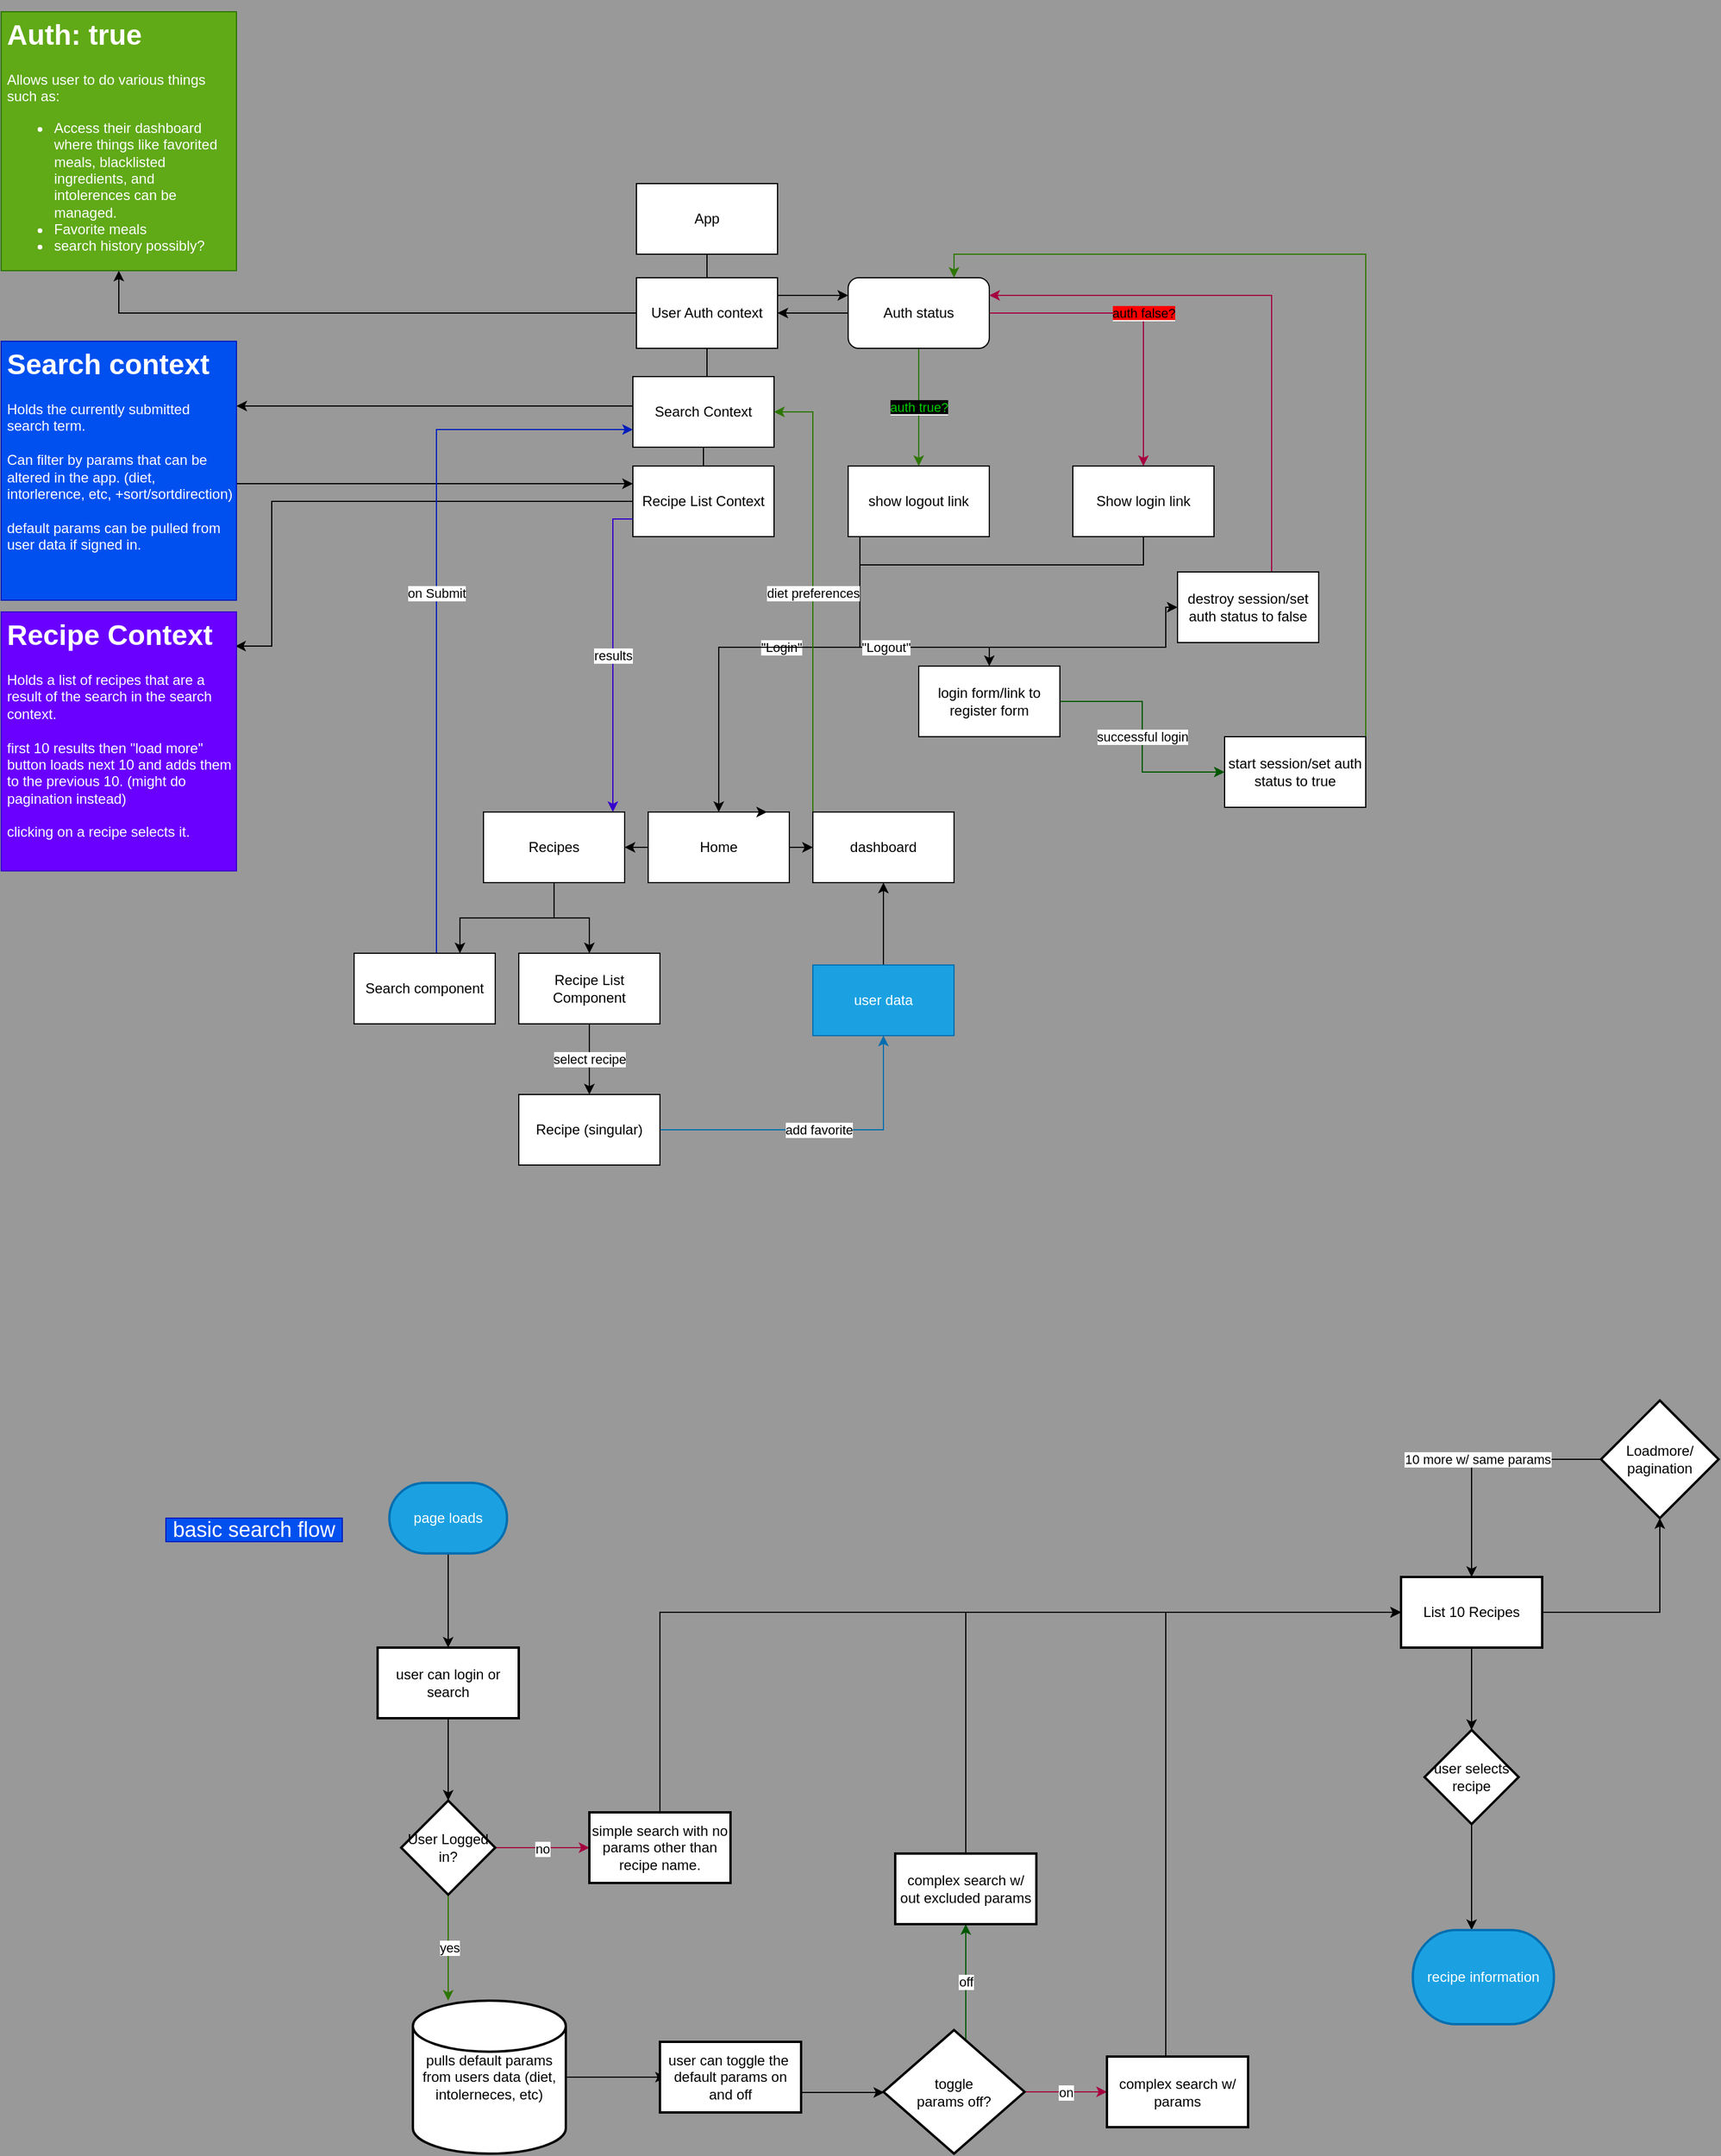 <mxfile version="15.2.7" type="device"><diagram id="se7ZsSzBi5rcnI5Hb2Ar" name="Page-1"><mxGraphModel dx="1718" dy="2154" grid="1" gridSize="10" guides="1" tooltips="1" connect="1" arrows="1" fold="1" page="1" pageScale="1" pageWidth="827" pageHeight="1169" background="#999999" math="0" shadow="0"><root><mxCell id="0"/><mxCell id="1" parent="0"/><mxCell id="MrfJrdbSkNYYRDAZ90yj-49" value="App" style="rounded=0;whiteSpace=wrap;html=1;" vertex="1" parent="1"><mxGeometry x="710" y="-584" width="120" height="60" as="geometry"/></mxCell><mxCell id="MrfJrdbSkNYYRDAZ90yj-74" value="&quot;Login&quot;" style="edgeStyle=orthogonalEdgeStyle;rounded=0;orthogonalLoop=1;jettySize=auto;html=1;" edge="1" parent="1" source="MrfJrdbSkNYYRDAZ90yj-50" target="MrfJrdbSkNYYRDAZ90yj-73"><mxGeometry relative="1" as="geometry"><Array as="points"><mxPoint x="780" y="-190"/><mxPoint x="1010" y="-190"/></Array></mxGeometry></mxCell><mxCell id="MrfJrdbSkNYYRDAZ90yj-82" value="&quot;Logout&quot;" style="edgeStyle=orthogonalEdgeStyle;rounded=0;orthogonalLoop=1;jettySize=auto;html=1;entryX=0;entryY=0.5;entryDx=0;entryDy=0;" edge="1" parent="1" source="MrfJrdbSkNYYRDAZ90yj-50" target="MrfJrdbSkNYYRDAZ90yj-81"><mxGeometry relative="1" as="geometry"><Array as="points"><mxPoint x="780" y="-190"/><mxPoint x="1160" y="-190"/></Array></mxGeometry></mxCell><mxCell id="MrfJrdbSkNYYRDAZ90yj-121" style="edgeStyle=orthogonalEdgeStyle;rounded=0;orthogonalLoop=1;jettySize=auto;html=1;startArrow=none;startFill=0;endArrow=classic;endFill=1;" edge="1" parent="1" source="MrfJrdbSkNYYRDAZ90yj-50" target="MrfJrdbSkNYYRDAZ90yj-104"><mxGeometry relative="1" as="geometry"/></mxCell><mxCell id="MrfJrdbSkNYYRDAZ90yj-122" style="edgeStyle=orthogonalEdgeStyle;rounded=0;orthogonalLoop=1;jettySize=auto;html=1;exitX=0;exitY=0.5;exitDx=0;exitDy=0;entryX=1;entryY=0.5;entryDx=0;entryDy=0;startArrow=none;startFill=0;endArrow=classic;endFill=1;" edge="1" parent="1" source="MrfJrdbSkNYYRDAZ90yj-50" target="MrfJrdbSkNYYRDAZ90yj-106"><mxGeometry relative="1" as="geometry"/></mxCell><mxCell id="MrfJrdbSkNYYRDAZ90yj-50" value="Home" style="whiteSpace=wrap;html=1;rounded=0;" vertex="1" parent="1"><mxGeometry x="720" y="-50" width="120" height="60" as="geometry"/></mxCell><mxCell id="MrfJrdbSkNYYRDAZ90yj-89" style="edgeStyle=orthogonalEdgeStyle;rounded=0;orthogonalLoop=1;jettySize=auto;html=1;entryX=1;entryY=0.25;entryDx=0;entryDy=0;" edge="1" parent="1" source="MrfJrdbSkNYYRDAZ90yj-54" target="MrfJrdbSkNYYRDAZ90yj-88"><mxGeometry relative="1" as="geometry"><Array as="points"><mxPoint x="590" y="-395"/><mxPoint x="590" y="-395"/></Array></mxGeometry></mxCell><mxCell id="MrfJrdbSkNYYRDAZ90yj-65" style="edgeStyle=orthogonalEdgeStyle;rounded=0;orthogonalLoop=1;jettySize=auto;html=1;exitX=1;exitY=0.25;exitDx=0;exitDy=0;entryX=0;entryY=0.25;entryDx=0;entryDy=0;" edge="1" parent="1" source="MrfJrdbSkNYYRDAZ90yj-55" target="MrfJrdbSkNYYRDAZ90yj-60"><mxGeometry relative="1" as="geometry"/></mxCell><mxCell id="MrfJrdbSkNYYRDAZ90yj-85" style="edgeStyle=orthogonalEdgeStyle;rounded=0;orthogonalLoop=1;jettySize=auto;html=1;" edge="1" parent="1" source="MrfJrdbSkNYYRDAZ90yj-55" target="MrfJrdbSkNYYRDAZ90yj-83"><mxGeometry relative="1" as="geometry"/></mxCell><mxCell id="MrfJrdbSkNYYRDAZ90yj-55" value="User Auth context" style="whiteSpace=wrap;html=1;rounded=0;" vertex="1" parent="1"><mxGeometry x="710" y="-504" width="120" height="60" as="geometry"/></mxCell><mxCell id="MrfJrdbSkNYYRDAZ90yj-56" value="" style="edgeStyle=orthogonalEdgeStyle;rounded=0;orthogonalLoop=1;jettySize=auto;html=1;endArrow=none;" edge="1" parent="1" source="MrfJrdbSkNYYRDAZ90yj-49" target="MrfJrdbSkNYYRDAZ90yj-55"><mxGeometry relative="1" as="geometry"><mxPoint x="790" y="-524" as="sourcePoint"/><mxPoint x="790" y="-364" as="targetPoint"/></mxGeometry></mxCell><mxCell id="MrfJrdbSkNYYRDAZ90yj-66" value="" style="edgeStyle=orthogonalEdgeStyle;rounded=0;orthogonalLoop=1;jettySize=auto;html=1;" edge="1" parent="1" source="MrfJrdbSkNYYRDAZ90yj-60" target="MrfJrdbSkNYYRDAZ90yj-55"><mxGeometry relative="1" as="geometry"/></mxCell><mxCell id="MrfJrdbSkNYYRDAZ90yj-86" value="&lt;span style=&quot;background-color: rgb(255 , 0 , 0)&quot;&gt;auth false?&lt;/span&gt;" style="edgeStyle=orthogonalEdgeStyle;rounded=0;orthogonalLoop=1;jettySize=auto;html=1;fillColor=#d80073;strokeColor=#A50040;" edge="1" parent="1" source="MrfJrdbSkNYYRDAZ90yj-60" target="MrfJrdbSkNYYRDAZ90yj-67"><mxGeometry relative="1" as="geometry"/></mxCell><mxCell id="MrfJrdbSkNYYRDAZ90yj-87" value="&lt;span style=&quot;background-color: rgb(0 , 0 , 0)&quot;&gt;&lt;font color=&quot;#00cc00&quot;&gt;auth true?&lt;/font&gt;&lt;/span&gt;" style="edgeStyle=orthogonalEdgeStyle;rounded=0;orthogonalLoop=1;jettySize=auto;html=1;entryX=0.5;entryY=0;entryDx=0;entryDy=0;fillColor=#60a917;strokeColor=#2D7600;" edge="1" parent="1" source="MrfJrdbSkNYYRDAZ90yj-60" target="MrfJrdbSkNYYRDAZ90yj-69"><mxGeometry relative="1" as="geometry"/></mxCell><mxCell id="MrfJrdbSkNYYRDAZ90yj-60" value="Auth status" style="rounded=1;whiteSpace=wrap;html=1;" vertex="1" parent="1"><mxGeometry x="890" y="-504" width="120" height="60" as="geometry"/></mxCell><mxCell id="MrfJrdbSkNYYRDAZ90yj-94" style="edgeStyle=orthogonalEdgeStyle;rounded=0;orthogonalLoop=1;jettySize=auto;html=1;" edge="1" parent="1" source="MrfJrdbSkNYYRDAZ90yj-67" target="MrfJrdbSkNYYRDAZ90yj-50"><mxGeometry relative="1" as="geometry"><Array as="points"><mxPoint x="1141" y="-260"/><mxPoint x="900" y="-260"/><mxPoint x="900" y="-190"/><mxPoint x="780" y="-190"/></Array></mxGeometry></mxCell><mxCell id="MrfJrdbSkNYYRDAZ90yj-67" value="Show login link" style="whiteSpace=wrap;html=1;rounded=0;shadow=0;sketch=0;" vertex="1" parent="1"><mxGeometry x="1081" y="-344" width="120" height="60" as="geometry"/></mxCell><mxCell id="MrfJrdbSkNYYRDAZ90yj-71" style="edgeStyle=orthogonalEdgeStyle;rounded=0;orthogonalLoop=1;jettySize=auto;html=1;entryX=0.842;entryY=0;entryDx=0;entryDy=0;entryPerimeter=0;" edge="1" parent="1" source="MrfJrdbSkNYYRDAZ90yj-69" target="MrfJrdbSkNYYRDAZ90yj-50"><mxGeometry relative="1" as="geometry"><Array as="points"><mxPoint x="900" y="-190"/><mxPoint x="780" y="-190"/><mxPoint x="780" y="-50"/></Array></mxGeometry></mxCell><mxCell id="MrfJrdbSkNYYRDAZ90yj-69" value="show logout link" style="rounded=0;whiteSpace=wrap;html=1;" vertex="1" parent="1"><mxGeometry x="890" y="-344" width="120" height="60" as="geometry"/></mxCell><mxCell id="MrfJrdbSkNYYRDAZ90yj-79" value="successful login" style="edgeStyle=orthogonalEdgeStyle;rounded=0;orthogonalLoop=1;jettySize=auto;html=1;fillColor=#008a00;strokeColor=#005700;" edge="1" parent="1" source="MrfJrdbSkNYYRDAZ90yj-73" target="MrfJrdbSkNYYRDAZ90yj-78"><mxGeometry relative="1" as="geometry"/></mxCell><mxCell id="MrfJrdbSkNYYRDAZ90yj-73" value="login form/link to register form" style="whiteSpace=wrap;html=1;rounded=0;" vertex="1" parent="1"><mxGeometry x="950" y="-174" width="120" height="60" as="geometry"/></mxCell><mxCell id="MrfJrdbSkNYYRDAZ90yj-80" style="edgeStyle=orthogonalEdgeStyle;rounded=0;orthogonalLoop=1;jettySize=auto;html=1;entryX=0.75;entryY=0;entryDx=0;entryDy=0;fillColor=#60a917;strokeColor=#2D7600;" edge="1" parent="1" source="MrfJrdbSkNYYRDAZ90yj-78" target="MrfJrdbSkNYYRDAZ90yj-60"><mxGeometry relative="1" as="geometry"><Array as="points"><mxPoint x="1330" y="-524"/><mxPoint x="980" y="-524"/></Array></mxGeometry></mxCell><mxCell id="MrfJrdbSkNYYRDAZ90yj-78" value="start session/set auth status to true" style="whiteSpace=wrap;html=1;rounded=0;" vertex="1" parent="1"><mxGeometry x="1210" y="-114" width="120" height="60" as="geometry"/></mxCell><mxCell id="MrfJrdbSkNYYRDAZ90yj-103" style="edgeStyle=orthogonalEdgeStyle;rounded=0;orthogonalLoop=1;jettySize=auto;html=1;entryX=1;entryY=0.25;entryDx=0;entryDy=0;startArrow=none;startFill=0;endArrow=classic;endFill=1;fillColor=#d80073;strokeColor=#A50040;" edge="1" parent="1" source="MrfJrdbSkNYYRDAZ90yj-81" target="MrfJrdbSkNYYRDAZ90yj-60"><mxGeometry relative="1" as="geometry"><Array as="points"><mxPoint x="1250" y="-489"/></Array></mxGeometry></mxCell><mxCell id="MrfJrdbSkNYYRDAZ90yj-81" value="destroy session/set auth status to false" style="whiteSpace=wrap;html=1;rounded=0;" vertex="1" parent="1"><mxGeometry x="1170" y="-254" width="120" height="60" as="geometry"/></mxCell><mxCell id="MrfJrdbSkNYYRDAZ90yj-83" value="&lt;h1&gt;Auth: true&lt;/h1&gt;&lt;div&gt;Allows user to do various things such as:&lt;/div&gt;&lt;div&gt;&lt;ul&gt;&lt;li&gt;Access their dashboard where things like favorited meals, blacklisted ingredients, and intolerences can be managed.&lt;/li&gt;&lt;li&gt;Favorite meals&lt;/li&gt;&lt;li&gt;search history possibly?&lt;/li&gt;&lt;/ul&gt;&lt;/div&gt;" style="text;html=1;strokeColor=#2D7600;fillColor=#60a917;spacing=5;spacingTop=-20;whiteSpace=wrap;overflow=hidden;rounded=0;shadow=0;sketch=0;fontColor=#ffffff;" vertex="1" parent="1"><mxGeometry x="170" y="-730" width="200" height="220" as="geometry"/></mxCell><mxCell id="MrfJrdbSkNYYRDAZ90yj-91" style="edgeStyle=orthogonalEdgeStyle;rounded=0;orthogonalLoop=1;jettySize=auto;html=1;entryX=0;entryY=0.25;entryDx=0;entryDy=0;" edge="1" parent="1" source="MrfJrdbSkNYYRDAZ90yj-88" target="MrfJrdbSkNYYRDAZ90yj-53"><mxGeometry relative="1" as="geometry"><Array as="points"><mxPoint x="500" y="-329"/><mxPoint x="500" y="-329"/></Array></mxGeometry></mxCell><mxCell id="MrfJrdbSkNYYRDAZ90yj-88" value="&lt;h1&gt;Search context&lt;/h1&gt;&lt;div&gt;Holds the currently submitted search term.&lt;/div&gt;&lt;div&gt;&lt;br&gt;&lt;/div&gt;&lt;div&gt;Can filter by params that can be altered in the app. (diet, intorlerence, etc, +sort/sortdirection)&lt;/div&gt;&lt;div&gt;&lt;br&gt;&lt;/div&gt;&lt;div&gt;default params can be pulled from user data if signed in.&lt;/div&gt;" style="text;html=1;strokeColor=#001DBC;fillColor=#0050ef;spacing=5;spacingTop=-20;whiteSpace=wrap;overflow=hidden;rounded=0;shadow=0;sketch=0;fontColor=#ffffff;" vertex="1" parent="1"><mxGeometry x="170" y="-450" width="200" height="220" as="geometry"/></mxCell><mxCell id="MrfJrdbSkNYYRDAZ90yj-93" style="edgeStyle=orthogonalEdgeStyle;rounded=0;orthogonalLoop=1;jettySize=auto;html=1;entryX=0.995;entryY=0.132;entryDx=0;entryDy=0;entryPerimeter=0;" edge="1" parent="1" source="MrfJrdbSkNYYRDAZ90yj-53" target="MrfJrdbSkNYYRDAZ90yj-92"><mxGeometry relative="1" as="geometry"><Array as="points"><mxPoint x="400" y="-314"/><mxPoint x="400" y="-191"/></Array></mxGeometry></mxCell><mxCell id="MrfJrdbSkNYYRDAZ90yj-53" value="Recipe List Context" style="whiteSpace=wrap;html=1;rounded=0;" vertex="1" parent="1"><mxGeometry x="707" y="-344" width="120" height="60" as="geometry"/></mxCell><mxCell id="MrfJrdbSkNYYRDAZ90yj-90" value="" style="edgeStyle=orthogonalEdgeStyle;rounded=0;orthogonalLoop=1;jettySize=auto;html=1;startArrow=none;endArrow=none;" edge="1" parent="1" source="MrfJrdbSkNYYRDAZ90yj-55" target="MrfJrdbSkNYYRDAZ90yj-53"><mxGeometry relative="1" as="geometry"><mxPoint x="790" y="-444" as="sourcePoint"/><mxPoint x="770" y="-120" as="targetPoint"/></mxGeometry></mxCell><mxCell id="MrfJrdbSkNYYRDAZ90yj-92" value="&lt;h1&gt;Recipe Context&lt;/h1&gt;&lt;div&gt;Holds a list of recipes that are a result of the search in the search context.&amp;nbsp;&lt;/div&gt;&lt;div&gt;&lt;br&gt;&lt;/div&gt;&lt;div&gt;first 10 results then&amp;nbsp;&lt;span&gt;&quot;load more&quot; button loads next 10 and adds them to the previous 10. (might do pagination instead)&lt;/span&gt;&lt;/div&gt;&lt;div&gt;&lt;span&gt;&lt;br&gt;&lt;/span&gt;&lt;/div&gt;&lt;div&gt;&lt;span&gt;clicking on a recipe selects it.&lt;/span&gt;&lt;/div&gt;" style="text;html=1;strokeColor=#3700CC;fillColor=#6a00ff;spacing=5;spacingTop=-20;whiteSpace=wrap;overflow=hidden;rounded=0;shadow=0;sketch=0;fontColor=#ffffff;" vertex="1" parent="1"><mxGeometry x="170" y="-220" width="200" height="220" as="geometry"/></mxCell><mxCell id="MrfJrdbSkNYYRDAZ90yj-54" value="Search Context" style="whiteSpace=wrap;html=1;rounded=0;" vertex="1" parent="1"><mxGeometry x="707" y="-420" width="120" height="60" as="geometry"/></mxCell><mxCell id="MrfJrdbSkNYYRDAZ90yj-98" value="on Submit" style="edgeStyle=orthogonalEdgeStyle;rounded=0;orthogonalLoop=1;jettySize=auto;html=1;entryX=0;entryY=0.75;entryDx=0;entryDy=0;fillColor=#0050ef;strokeColor=#001DBC;" edge="1" parent="1" source="MrfJrdbSkNYYRDAZ90yj-96" target="MrfJrdbSkNYYRDAZ90yj-54"><mxGeometry relative="1" as="geometry"><Array as="points"><mxPoint x="540" y="-375"/></Array></mxGeometry></mxCell><mxCell id="MrfJrdbSkNYYRDAZ90yj-96" value="Search component" style="whiteSpace=wrap;html=1;rounded=0;" vertex="1" parent="1"><mxGeometry x="470" y="70" width="120" height="60" as="geometry"/></mxCell><mxCell id="MrfJrdbSkNYYRDAZ90yj-100" value="results" style="edgeStyle=orthogonalEdgeStyle;rounded=0;orthogonalLoop=1;jettySize=auto;html=1;entryX=0;entryY=0.75;entryDx=0;entryDy=0;fillColor=#6a00ff;strokeColor=#3700CC;endArrow=none;endFill=0;startArrow=classic;startFill=1;" edge="1" parent="1" source="MrfJrdbSkNYYRDAZ90yj-106" target="MrfJrdbSkNYYRDAZ90yj-53"><mxGeometry relative="1" as="geometry"><Array as="points"><mxPoint x="690" y="-299"/></Array></mxGeometry></mxCell><mxCell id="MrfJrdbSkNYYRDAZ90yj-114" value="select recipe" style="edgeStyle=orthogonalEdgeStyle;rounded=0;orthogonalLoop=1;jettySize=auto;html=1;startArrow=none;startFill=0;endArrow=classic;endFill=1;" edge="1" parent="1" source="MrfJrdbSkNYYRDAZ90yj-99" target="MrfJrdbSkNYYRDAZ90yj-112"><mxGeometry relative="1" as="geometry"/></mxCell><mxCell id="MrfJrdbSkNYYRDAZ90yj-99" value="Recipe List Component" style="whiteSpace=wrap;html=1;rounded=0;" vertex="1" parent="1"><mxGeometry x="610" y="70" width="120" height="60" as="geometry"/></mxCell><mxCell id="MrfJrdbSkNYYRDAZ90yj-115" value="diet preferences" style="edgeStyle=orthogonalEdgeStyle;rounded=0;orthogonalLoop=1;jettySize=auto;html=1;entryX=1;entryY=0.5;entryDx=0;entryDy=0;startArrow=none;startFill=0;endArrow=classic;endFill=1;fillColor=#60a917;strokeColor=#2D7600;" edge="1" parent="1" source="MrfJrdbSkNYYRDAZ90yj-104" target="MrfJrdbSkNYYRDAZ90yj-54"><mxGeometry relative="1" as="geometry"><Array as="points"><mxPoint x="860" y="-390"/></Array></mxGeometry></mxCell><mxCell id="MrfJrdbSkNYYRDAZ90yj-104" value="dashboard" style="whiteSpace=wrap;html=1;rounded=0;" vertex="1" parent="1"><mxGeometry x="860" y="-50" width="120" height="60" as="geometry"/></mxCell><mxCell id="MrfJrdbSkNYYRDAZ90yj-110" style="edgeStyle=orthogonalEdgeStyle;rounded=0;orthogonalLoop=1;jettySize=auto;html=1;entryX=0.75;entryY=0;entryDx=0;entryDy=0;startArrow=none;startFill=0;endArrow=classic;endFill=1;" edge="1" parent="1" source="MrfJrdbSkNYYRDAZ90yj-106" target="MrfJrdbSkNYYRDAZ90yj-96"><mxGeometry relative="1" as="geometry"/></mxCell><mxCell id="MrfJrdbSkNYYRDAZ90yj-111" style="edgeStyle=orthogonalEdgeStyle;rounded=0;orthogonalLoop=1;jettySize=auto;html=1;exitX=0.25;exitY=1;exitDx=0;exitDy=0;startArrow=none;startFill=0;endArrow=classic;endFill=1;" edge="1" parent="1" source="MrfJrdbSkNYYRDAZ90yj-106" target="MrfJrdbSkNYYRDAZ90yj-99"><mxGeometry relative="1" as="geometry"><Array as="points"><mxPoint x="640" y="10"/><mxPoint x="640" y="40"/><mxPoint x="670" y="40"/></Array></mxGeometry></mxCell><mxCell id="MrfJrdbSkNYYRDAZ90yj-106" value="Recipes" style="whiteSpace=wrap;html=1;rounded=0;" vertex="1" parent="1"><mxGeometry x="580" y="-50" width="120" height="60" as="geometry"/></mxCell><mxCell id="MrfJrdbSkNYYRDAZ90yj-116" value="add favorite" style="edgeStyle=orthogonalEdgeStyle;rounded=0;orthogonalLoop=1;jettySize=auto;html=1;startArrow=none;startFill=0;endArrow=classic;endFill=1;entryX=0.5;entryY=1;entryDx=0;entryDy=0;fillColor=#1ba1e2;strokeColor=#006EAF;" edge="1" parent="1" source="MrfJrdbSkNYYRDAZ90yj-112" target="MrfJrdbSkNYYRDAZ90yj-117"><mxGeometry relative="1" as="geometry"><mxPoint x="920" y="90" as="targetPoint"/></mxGeometry></mxCell><mxCell id="MrfJrdbSkNYYRDAZ90yj-112" value="Recipe (singular)" style="whiteSpace=wrap;html=1;rounded=0;" vertex="1" parent="1"><mxGeometry x="610" y="190" width="120" height="60" as="geometry"/></mxCell><mxCell id="MrfJrdbSkNYYRDAZ90yj-118" style="edgeStyle=orthogonalEdgeStyle;rounded=0;orthogonalLoop=1;jettySize=auto;html=1;startArrow=none;startFill=0;endArrow=classic;endFill=1;" edge="1" parent="1" source="MrfJrdbSkNYYRDAZ90yj-117" target="MrfJrdbSkNYYRDAZ90yj-104"><mxGeometry relative="1" as="geometry"/></mxCell><mxCell id="MrfJrdbSkNYYRDAZ90yj-117" value="user data" style="whiteSpace=wrap;html=1;rounded=0;fillColor=#1ba1e2;strokeColor=#006EAF;fontColor=#ffffff;" vertex="1" parent="1"><mxGeometry x="860" y="80" width="120" height="60" as="geometry"/></mxCell><mxCell id="MrfJrdbSkNYYRDAZ90yj-123" value="&lt;font style=&quot;font-size: 18px&quot;&gt;basic search flow&lt;/font&gt;" style="text;html=1;strokeColor=#001DBC;fillColor=#0050ef;align=center;verticalAlign=middle;whiteSpace=wrap;rounded=0;shadow=0;sketch=0;fontColor=#ffffff;" vertex="1" parent="1"><mxGeometry x="310" y="550" width="150" height="20" as="geometry"/></mxCell><mxCell id="MrfJrdbSkNYYRDAZ90yj-130" value="" style="edgeStyle=orthogonalEdgeStyle;rounded=0;orthogonalLoop=1;jettySize=auto;html=1;startArrow=none;startFill=0;endArrow=classic;endFill=1;" edge="1" parent="1" source="MrfJrdbSkNYYRDAZ90yj-128" target="MrfJrdbSkNYYRDAZ90yj-129"><mxGeometry relative="1" as="geometry"/></mxCell><mxCell id="MrfJrdbSkNYYRDAZ90yj-128" value="page loads" style="strokeWidth=2;html=1;shape=mxgraph.flowchart.terminator;whiteSpace=wrap;rounded=0;shadow=0;sketch=0;fillColor=#1ba1e2;strokeColor=#006EAF;fontColor=#ffffff;" vertex="1" parent="1"><mxGeometry x="500" y="520" width="100" height="60" as="geometry"/></mxCell><mxCell id="MrfJrdbSkNYYRDAZ90yj-137" value="" style="edgeStyle=orthogonalEdgeStyle;rounded=0;orthogonalLoop=1;jettySize=auto;html=1;startArrow=none;startFill=0;endArrow=classic;endFill=1;" edge="1" parent="1" source="MrfJrdbSkNYYRDAZ90yj-129" target="MrfJrdbSkNYYRDAZ90yj-136"><mxGeometry relative="1" as="geometry"/></mxCell><mxCell id="MrfJrdbSkNYYRDAZ90yj-129" value="user can login or search" style="rounded=0;whiteSpace=wrap;html=1;shadow=0;strokeWidth=2;sketch=0;" vertex="1" parent="1"><mxGeometry x="490" y="660" width="120" height="60" as="geometry"/></mxCell><mxCell id="MrfJrdbSkNYYRDAZ90yj-139" value="no" style="edgeStyle=orthogonalEdgeStyle;rounded=0;orthogonalLoop=1;jettySize=auto;html=1;startArrow=none;startFill=0;endArrow=classic;endFill=1;fillColor=#d80073;strokeColor=#A50040;" edge="1" parent="1" source="MrfJrdbSkNYYRDAZ90yj-136"><mxGeometry relative="1" as="geometry"><mxPoint x="670" y="830" as="targetPoint"/></mxGeometry></mxCell><mxCell id="MrfJrdbSkNYYRDAZ90yj-142" value="yes" style="edgeStyle=orthogonalEdgeStyle;rounded=0;orthogonalLoop=1;jettySize=auto;html=1;startArrow=none;startFill=0;endArrow=classic;endFill=1;fillColor=#60a917;strokeColor=#2D7600;" edge="1" parent="1" source="MrfJrdbSkNYYRDAZ90yj-136"><mxGeometry relative="1" as="geometry"><mxPoint x="550" y="960" as="targetPoint"/></mxGeometry></mxCell><mxCell id="MrfJrdbSkNYYRDAZ90yj-136" value="User Logged in?" style="rhombus;whiteSpace=wrap;html=1;rounded=0;shadow=0;strokeWidth=2;sketch=0;" vertex="1" parent="1"><mxGeometry x="510" y="790" width="80" height="80" as="geometry"/></mxCell><mxCell id="MrfJrdbSkNYYRDAZ90yj-154" style="edgeStyle=orthogonalEdgeStyle;rounded=0;orthogonalLoop=1;jettySize=auto;html=1;entryX=0;entryY=0.5;entryDx=0;entryDy=0;startArrow=none;startFill=0;endArrow=classic;endFill=1;" edge="1" parent="1" source="MrfJrdbSkNYYRDAZ90yj-140" target="MrfJrdbSkNYYRDAZ90yj-153"><mxGeometry relative="1" as="geometry"><Array as="points"><mxPoint x="730" y="630"/></Array></mxGeometry></mxCell><mxCell id="MrfJrdbSkNYYRDAZ90yj-140" value="simple search with no params other than recipe name." style="rounded=0;whiteSpace=wrap;html=1;shadow=0;strokeWidth=2;sketch=0;" vertex="1" parent="1"><mxGeometry x="670" y="800" width="120" height="60" as="geometry"/></mxCell><mxCell id="MrfJrdbSkNYYRDAZ90yj-145" value="" style="edgeStyle=orthogonalEdgeStyle;rounded=0;orthogonalLoop=1;jettySize=auto;html=1;startArrow=none;startFill=0;endArrow=classic;endFill=1;" edge="1" parent="1" source="MrfJrdbSkNYYRDAZ90yj-143"><mxGeometry relative="1" as="geometry"><mxPoint x="735" y="1025" as="targetPoint"/></mxGeometry></mxCell><mxCell id="MrfJrdbSkNYYRDAZ90yj-143" value="pulls default params from users data (diet, intolerneces, etc)" style="strokeWidth=2;html=1;shape=mxgraph.flowchart.database;whiteSpace=wrap;rounded=0;shadow=0;sketch=0;" vertex="1" parent="1"><mxGeometry x="520" y="960" width="130" height="130" as="geometry"/></mxCell><mxCell id="MrfJrdbSkNYYRDAZ90yj-148" value="" style="edgeStyle=orthogonalEdgeStyle;rounded=0;orthogonalLoop=1;jettySize=auto;html=1;startArrow=none;startFill=0;endArrow=classic;endFill=1;" edge="1" parent="1" source="MrfJrdbSkNYYRDAZ90yj-146" target="MrfJrdbSkNYYRDAZ90yj-147"><mxGeometry relative="1" as="geometry"><Array as="points"><mxPoint x="870" y="1038"/><mxPoint x="870" y="1038"/></Array></mxGeometry></mxCell><mxCell id="MrfJrdbSkNYYRDAZ90yj-146" value="user can toggle the&amp;nbsp;&lt;br&gt;default params on and off" style="rounded=0;whiteSpace=wrap;html=1;shadow=0;strokeWidth=2;sketch=0;" vertex="1" parent="1"><mxGeometry x="730" y="995" width="120" height="60" as="geometry"/></mxCell><mxCell id="MrfJrdbSkNYYRDAZ90yj-150" value="off" style="edgeStyle=orthogonalEdgeStyle;rounded=0;orthogonalLoop=1;jettySize=auto;html=1;startArrow=none;startFill=0;endArrow=classic;endFill=1;fillColor=#008a00;strokeColor=#005700;" edge="1" parent="1" source="MrfJrdbSkNYYRDAZ90yj-147" target="MrfJrdbSkNYYRDAZ90yj-149"><mxGeometry relative="1" as="geometry"><Array as="points"><mxPoint x="990" y="960"/><mxPoint x="990" y="960"/></Array></mxGeometry></mxCell><mxCell id="MrfJrdbSkNYYRDAZ90yj-152" value="on" style="edgeStyle=orthogonalEdgeStyle;rounded=0;orthogonalLoop=1;jettySize=auto;html=1;startArrow=none;startFill=0;endArrow=classic;endFill=1;fillColor=#d80073;strokeColor=#A50040;" edge="1" parent="1" source="MrfJrdbSkNYYRDAZ90yj-147" target="MrfJrdbSkNYYRDAZ90yj-151"><mxGeometry relative="1" as="geometry"/></mxCell><mxCell id="MrfJrdbSkNYYRDAZ90yj-147" value="toggle &lt;br&gt;params off?" style="rhombus;whiteSpace=wrap;html=1;rounded=0;shadow=0;strokeWidth=2;sketch=0;" vertex="1" parent="1"><mxGeometry x="920" y="985" width="120" height="105" as="geometry"/></mxCell><mxCell id="MrfJrdbSkNYYRDAZ90yj-155" style="edgeStyle=orthogonalEdgeStyle;rounded=0;orthogonalLoop=1;jettySize=auto;html=1;exitX=0.5;exitY=0;exitDx=0;exitDy=0;entryX=0;entryY=0.5;entryDx=0;entryDy=0;startArrow=none;startFill=0;endArrow=classic;endFill=1;" edge="1" parent="1" source="MrfJrdbSkNYYRDAZ90yj-149" target="MrfJrdbSkNYYRDAZ90yj-153"><mxGeometry relative="1" as="geometry"/></mxCell><mxCell id="MrfJrdbSkNYYRDAZ90yj-149" value="complex search w/ out excluded params" style="whiteSpace=wrap;html=1;rounded=0;shadow=0;strokeWidth=2;sketch=0;" vertex="1" parent="1"><mxGeometry x="930" y="835" width="120" height="60" as="geometry"/></mxCell><mxCell id="MrfJrdbSkNYYRDAZ90yj-156" style="edgeStyle=orthogonalEdgeStyle;rounded=0;orthogonalLoop=1;jettySize=auto;html=1;entryX=0;entryY=0.5;entryDx=0;entryDy=0;startArrow=none;startFill=0;endArrow=classic;endFill=1;" edge="1" parent="1" source="MrfJrdbSkNYYRDAZ90yj-151" target="MrfJrdbSkNYYRDAZ90yj-153"><mxGeometry relative="1" as="geometry"><Array as="points"><mxPoint x="1160" y="630"/></Array></mxGeometry></mxCell><mxCell id="MrfJrdbSkNYYRDAZ90yj-151" value="complex search w/ params" style="whiteSpace=wrap;html=1;rounded=0;shadow=0;strokeWidth=2;sketch=0;" vertex="1" parent="1"><mxGeometry x="1110" y="1007.5" width="120" height="60" as="geometry"/></mxCell><mxCell id="MrfJrdbSkNYYRDAZ90yj-158" value="" style="edgeStyle=orthogonalEdgeStyle;rounded=0;orthogonalLoop=1;jettySize=auto;html=1;startArrow=none;startFill=0;endArrow=classic;endFill=1;" edge="1" parent="1" source="MrfJrdbSkNYYRDAZ90yj-153" target="MrfJrdbSkNYYRDAZ90yj-157"><mxGeometry relative="1" as="geometry"/></mxCell><mxCell id="MrfJrdbSkNYYRDAZ90yj-164" style="edgeStyle=orthogonalEdgeStyle;rounded=0;orthogonalLoop=1;jettySize=auto;html=1;entryX=0.5;entryY=1;entryDx=0;entryDy=0;startArrow=none;startFill=0;endArrow=classic;endFill=1;" edge="1" parent="1" source="MrfJrdbSkNYYRDAZ90yj-153" target="MrfJrdbSkNYYRDAZ90yj-162"><mxGeometry relative="1" as="geometry"/></mxCell><mxCell id="MrfJrdbSkNYYRDAZ90yj-153" value="List 10 Recipes" style="rounded=0;whiteSpace=wrap;html=1;shadow=0;strokeWidth=2;sketch=0;" vertex="1" parent="1"><mxGeometry x="1360" y="600" width="120" height="60" as="geometry"/></mxCell><mxCell id="MrfJrdbSkNYYRDAZ90yj-160" value="" style="edgeStyle=orthogonalEdgeStyle;rounded=0;orthogonalLoop=1;jettySize=auto;html=1;startArrow=none;startFill=0;endArrow=classic;endFill=1;" edge="1" parent="1" source="MrfJrdbSkNYYRDAZ90yj-157"><mxGeometry relative="1" as="geometry"><mxPoint x="1420" y="900" as="targetPoint"/></mxGeometry></mxCell><mxCell id="MrfJrdbSkNYYRDAZ90yj-157" value="user selects recipe" style="rhombus;whiteSpace=wrap;html=1;rounded=0;shadow=0;strokeWidth=2;sketch=0;" vertex="1" parent="1"><mxGeometry x="1380" y="730" width="80" height="80" as="geometry"/></mxCell><mxCell id="MrfJrdbSkNYYRDAZ90yj-165" value="10 more w/ same params" style="edgeStyle=orthogonalEdgeStyle;rounded=0;orthogonalLoop=1;jettySize=auto;html=1;entryX=0.5;entryY=0;entryDx=0;entryDy=0;startArrow=none;startFill=0;endArrow=classic;endFill=1;" edge="1" parent="1" source="MrfJrdbSkNYYRDAZ90yj-162" target="MrfJrdbSkNYYRDAZ90yj-153"><mxGeometry relative="1" as="geometry"/></mxCell><mxCell id="MrfJrdbSkNYYRDAZ90yj-162" value="Loadmore/&lt;br&gt;pagination" style="rhombus;whiteSpace=wrap;html=1;rounded=0;shadow=0;strokeWidth=2;sketch=0;" vertex="1" parent="1"><mxGeometry x="1530" y="450" width="100" height="100" as="geometry"/></mxCell><mxCell id="MrfJrdbSkNYYRDAZ90yj-166" value="recipe information" style="strokeWidth=2;html=1;shape=mxgraph.flowchart.terminator;whiteSpace=wrap;rounded=0;shadow=0;sketch=0;fillColor=#1ba1e2;strokeColor=#006EAF;fontColor=#ffffff;" vertex="1" parent="1"><mxGeometry x="1370" y="900" width="120" height="80" as="geometry"/></mxCell></root></mxGraphModel></diagram></mxfile>